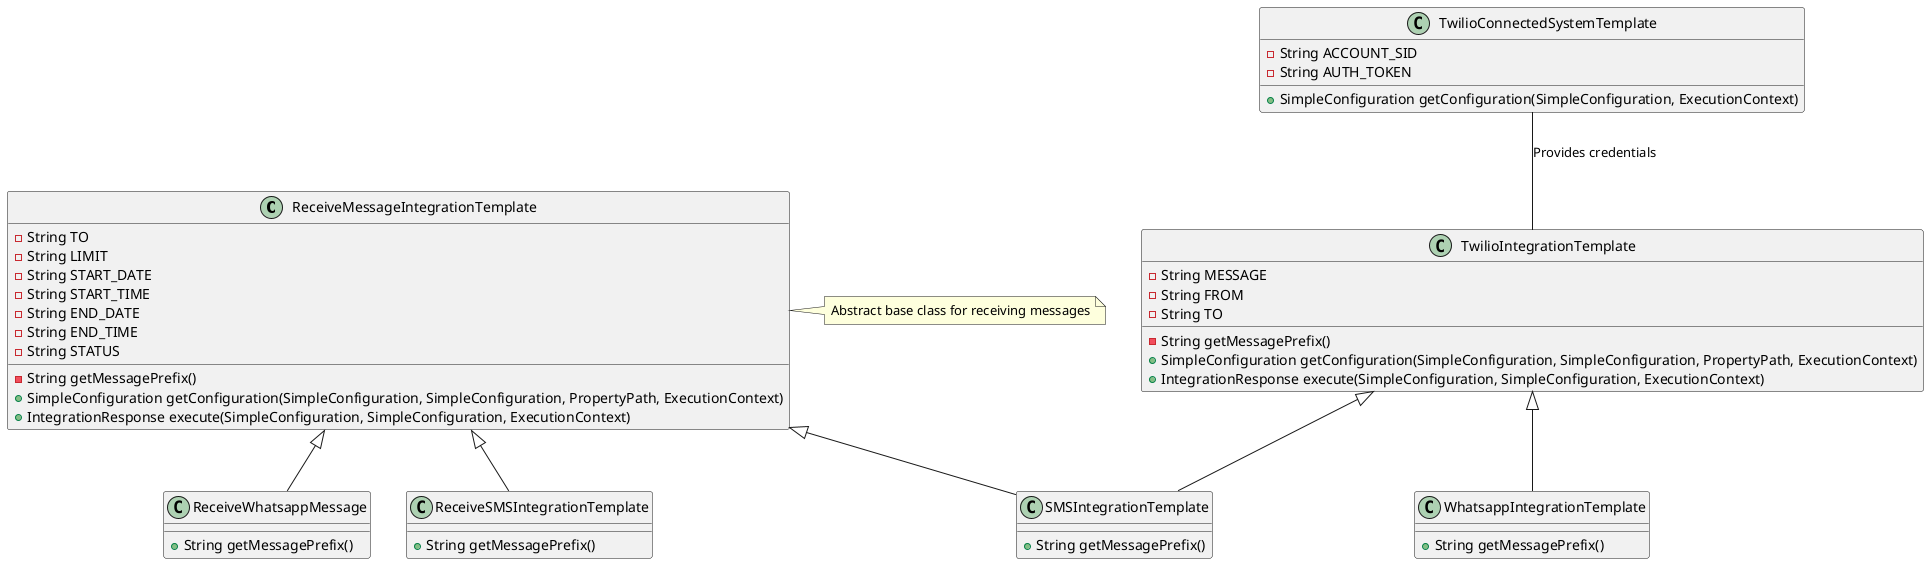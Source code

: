 @startuml

' Define classes
class ReceiveMessageIntegrationTemplate {
    - String TO
    - String LIMIT
    - String START_DATE
    - String START_TIME
    - String END_DATE
    - String END_TIME
    - String STATUS
    - String getMessagePrefix()
    + SimpleConfiguration getConfiguration(SimpleConfiguration, SimpleConfiguration, PropertyPath, ExecutionContext)
    + IntegrationResponse execute(SimpleConfiguration, SimpleConfiguration, ExecutionContext)
}

class SMSIntegrationTemplate {
    + String getMessagePrefix()
}

class ReceiveSMSIntegrationTemplate {
    + String getMessagePrefix()
}

class WhatsappIntegrationTemplate {
    + String getMessagePrefix()
}

class ReceiveWhatsappMessage {
    + String getMessagePrefix()
}

class TwilioConnectedSystemTemplate {
    - String ACCOUNT_SID
    - String AUTH_TOKEN
    + SimpleConfiguration getConfiguration(SimpleConfiguration, ExecutionContext)
}

class TwilioIntegrationTemplate {
    - String MESSAGE
    - String FROM
    - String TO
    - String getMessagePrefix()
    + SimpleConfiguration getConfiguration(SimpleConfiguration, SimpleConfiguration, PropertyPath, ExecutionContext)
    + IntegrationResponse execute(SimpleConfiguration, SimpleConfiguration, ExecutionContext)
}

' Define relationships
ReceiveMessageIntegrationTemplate <|-- SMSIntegrationTemplate
ReceiveMessageIntegrationTemplate <|-- ReceiveSMSIntegrationTemplate
ReceiveMessageIntegrationTemplate <|-- ReceiveWhatsappMessage
TwilioIntegrationTemplate <|-- SMSIntegrationTemplate
TwilioIntegrationTemplate <|-- WhatsappIntegrationTemplate
TwilioConnectedSystemTemplate -- TwilioIntegrationTemplate : Provides credentials

' Add note
note right of ReceiveMessageIntegrationTemplate
  Abstract base class for receiving messages
end note

@enduml
